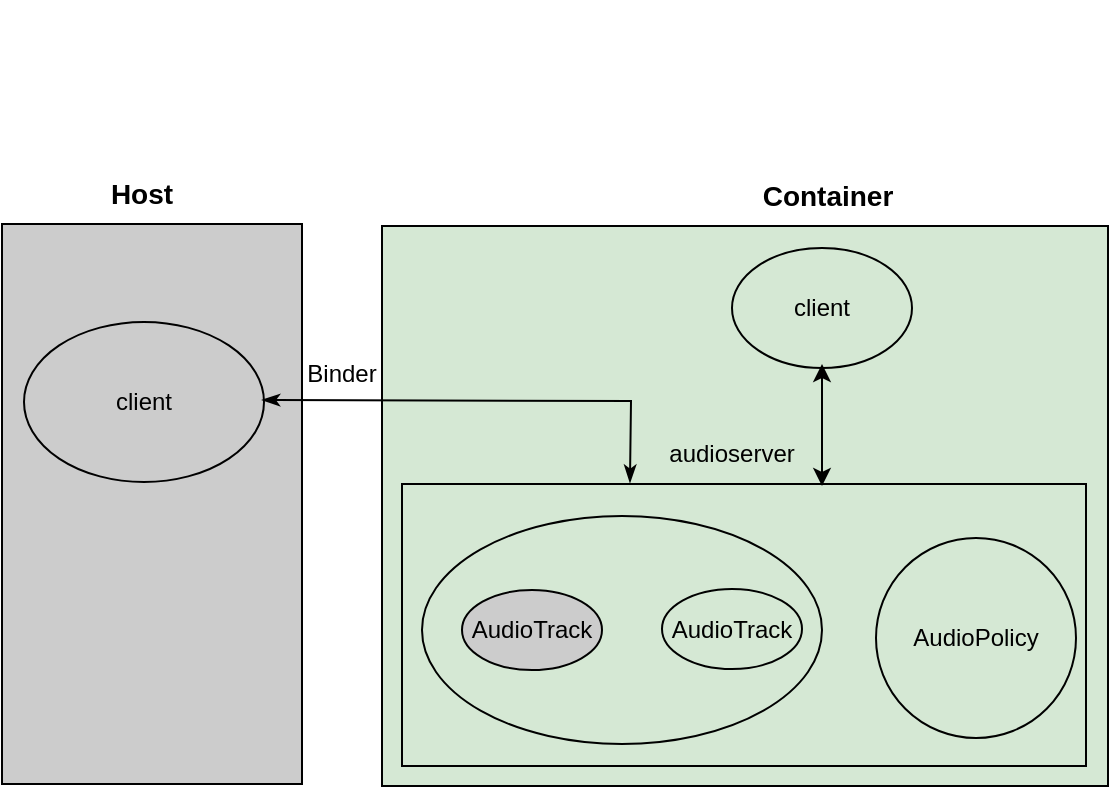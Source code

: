 <mxfile version="26.2.13">
  <diagram name="Page-1" id="jQtDj7ynQ89OkWoKHaAK">
    <mxGraphModel dx="788" dy="497" grid="1" gridSize="10" guides="1" tooltips="1" connect="1" arrows="1" fold="1" page="1" pageScale="1" pageWidth="850" pageHeight="1100" math="0" shadow="0">
      <root>
        <mxCell id="0" />
        <mxCell id="1" parent="0" />
        <mxCell id="0DBIrk33TarPp2UynQot-2" value="" style="rounded=0;whiteSpace=wrap;html=1;fillColor=#D5E8D4;" vertex="1" parent="1">
          <mxGeometry x="360" y="151" width="363" height="280" as="geometry" />
        </mxCell>
        <mxCell id="0DBIrk33TarPp2UynQot-1" value="" style="rounded=0;whiteSpace=wrap;html=1;fillColor=#CCCCCC;" vertex="1" parent="1">
          <mxGeometry x="170" y="150" width="150" height="280" as="geometry" />
        </mxCell>
        <mxCell id="0DBIrk33TarPp2UynQot-3" value="&lt;font style=&quot;font-size: 14px;&quot;&gt;&lt;b&gt;Host&lt;/b&gt;&lt;/font&gt;" style="text;html=1;align=center;verticalAlign=middle;whiteSpace=wrap;rounded=0;" vertex="1" parent="1">
          <mxGeometry x="210" y="120" width="60" height="30" as="geometry" />
        </mxCell>
        <mxCell id="0DBIrk33TarPp2UynQot-4" value="&lt;font style=&quot;font-size: 14px;&quot;&gt;&lt;b&gt;Container&lt;/b&gt;&lt;/font&gt;" style="text;html=1;align=center;verticalAlign=middle;whiteSpace=wrap;rounded=0;" vertex="1" parent="1">
          <mxGeometry x="553" y="121" width="60" height="30" as="geometry" />
        </mxCell>
        <mxCell id="0DBIrk33TarPp2UynQot-6" value="client" style="ellipse;whiteSpace=wrap;html=1;fillColor=#CCCCCC;" vertex="1" parent="1">
          <mxGeometry x="181" y="199" width="120" height="80" as="geometry" />
        </mxCell>
        <mxCell id="0DBIrk33TarPp2UynQot-7" value="client" style="ellipse;whiteSpace=wrap;html=1;fillColor=#D5E8D4;" vertex="1" parent="1">
          <mxGeometry x="535" y="162" width="90" height="60" as="geometry" />
        </mxCell>
        <mxCell id="0DBIrk33TarPp2UynQot-8" value="" style="rounded=0;whiteSpace=wrap;html=1;fillColor=#D5E8D4;" vertex="1" parent="1">
          <mxGeometry x="370" y="280" width="342" height="141" as="geometry" />
        </mxCell>
        <mxCell id="0DBIrk33TarPp2UynQot-9" value="audioserver" style="text;html=1;align=center;verticalAlign=middle;whiteSpace=wrap;rounded=0;" vertex="1" parent="1">
          <mxGeometry x="505" y="250" width="60" height="30" as="geometry" />
        </mxCell>
        <mxCell id="0DBIrk33TarPp2UynQot-11" value="" style="ellipse;whiteSpace=wrap;html=1;fillColor=#D5E8D4;" vertex="1" parent="1">
          <mxGeometry x="380" y="296" width="200" height="114" as="geometry" />
        </mxCell>
        <mxCell id="0DBIrk33TarPp2UynQot-12" value="AudioPolicy" style="ellipse;whiteSpace=wrap;html=1;fillColor=#D5E8D4;" vertex="1" parent="1">
          <mxGeometry x="607" y="307" width="100" height="100" as="geometry" />
        </mxCell>
        <mxCell id="0DBIrk33TarPp2UynQot-18" value="" style="endArrow=classic;startArrow=classic;html=1;rounded=0;" edge="1" parent="1">
          <mxGeometry width="50" height="50" relative="1" as="geometry">
            <mxPoint x="580" y="281" as="sourcePoint" />
            <mxPoint x="580" y="220" as="targetPoint" />
          </mxGeometry>
        </mxCell>
        <mxCell id="0DBIrk33TarPp2UynQot-25" value="" style="endArrow=classicThin;html=1;rounded=0;exitX=1;exitY=0.5;exitDx=0;exitDy=0;entryX=0.123;entryY=0.004;entryDx=0;entryDy=0;entryPerimeter=0;strokeColor=default;edgeStyle=orthogonalEdgeStyle;jumpStyle=line;targetPerimeterSpacing=0;flowAnimation=0;shadow=0;startArrow=classicThin;startFill=1;endFill=1;" edge="1" parent="1">
          <mxGeometry width="50" height="50" relative="1" as="geometry">
            <mxPoint x="300" y="238" as="sourcePoint" />
            <mxPoint x="483.98" y="279.36" as="targetPoint" />
          </mxGeometry>
        </mxCell>
        <mxCell id="0DBIrk33TarPp2UynQot-28" value="" style="endArrow=none;html=1;rounded=0;shape=link;strokeColor=none;" edge="1" parent="1">
          <mxGeometry width="50" height="50" relative="1" as="geometry">
            <mxPoint x="200" y="90" as="sourcePoint" />
            <mxPoint x="250" y="40" as="targetPoint" />
          </mxGeometry>
        </mxCell>
        <mxCell id="0DBIrk33TarPp2UynQot-30" value="Binder" style="text;html=1;align=center;verticalAlign=middle;whiteSpace=wrap;rounded=0;" vertex="1" parent="1">
          <mxGeometry x="310" y="210" width="60" height="30" as="geometry" />
        </mxCell>
        <mxCell id="0DBIrk33TarPp2UynQot-32" value="AudioTrack" style="ellipse;whiteSpace=wrap;html=1;fillColor=#CCCCCC;" vertex="1" parent="1">
          <mxGeometry x="400" y="333" width="70" height="40" as="geometry" />
        </mxCell>
        <mxCell id="0DBIrk33TarPp2UynQot-33" value="AudioTrack" style="ellipse;whiteSpace=wrap;html=1;fillColor=#D5E8D4;" vertex="1" parent="1">
          <mxGeometry x="500" y="332.5" width="70" height="40" as="geometry" />
        </mxCell>
      </root>
    </mxGraphModel>
  </diagram>
</mxfile>
